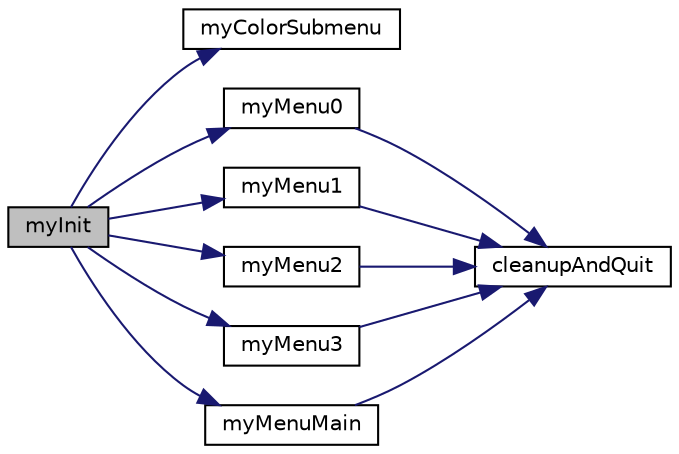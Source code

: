 digraph "myInit"
{
  edge [fontname="Helvetica",fontsize="10",labelfontname="Helvetica",labelfontsize="10"];
  node [fontname="Helvetica",fontsize="10",shape=record];
  rankdir="LR";
  Node1 [label="myInit",height=0.2,width=0.4,color="black", fillcolor="grey75", style="filled", fontcolor="black"];
  Node1 -> Node2 [color="midnightblue",fontsize="10",style="solid",fontname="Helvetica"];
  Node2 [label="myColorSubmenu",height=0.2,width=0.4,color="black", fillcolor="white", style="filled",URL="$imageDifference__main_8cpp.html#a33f0722893747f30dfcdb48716af6b62"];
  Node1 -> Node3 [color="midnightblue",fontsize="10",style="solid",fontname="Helvetica"];
  Node3 [label="myMenu0",height=0.2,width=0.4,color="black", fillcolor="white", style="filled",URL="$imageDifference__main_8cpp.html#aa3bd712996df6a5272a6392b8d54d6b2"];
  Node3 -> Node4 [color="midnightblue",fontsize="10",style="solid",fontname="Helvetica"];
  Node4 [label="cleanupAndQuit",height=0.2,width=0.4,color="black", fillcolor="white", style="filled",URL="$imageDifference__main_8cpp.html#ab5774c0c168c63ad4c75e9bf6f09e72b"];
  Node1 -> Node5 [color="midnightblue",fontsize="10",style="solid",fontname="Helvetica"];
  Node5 [label="myMenu1",height=0.2,width=0.4,color="black", fillcolor="white", style="filled",URL="$imageDifference__main_8cpp.html#ac20ee506cb0074ea48fdb732bdfdc012"];
  Node5 -> Node4 [color="midnightblue",fontsize="10",style="solid",fontname="Helvetica"];
  Node1 -> Node6 [color="midnightblue",fontsize="10",style="solid",fontname="Helvetica"];
  Node6 [label="myMenu2",height=0.2,width=0.4,color="black", fillcolor="white", style="filled",URL="$imageDifference__main_8cpp.html#aeeeb6984a32bf35a3f4c8c66dbd53572"];
  Node6 -> Node4 [color="midnightblue",fontsize="10",style="solid",fontname="Helvetica"];
  Node1 -> Node7 [color="midnightblue",fontsize="10",style="solid",fontname="Helvetica"];
  Node7 [label="myMenu3",height=0.2,width=0.4,color="black", fillcolor="white", style="filled",URL="$imageDifference__main_8cpp.html#a24ca97927325e08b8def2e0f672c6cb8"];
  Node7 -> Node4 [color="midnightblue",fontsize="10",style="solid",fontname="Helvetica"];
  Node1 -> Node8 [color="midnightblue",fontsize="10",style="solid",fontname="Helvetica"];
  Node8 [label="myMenuMain",height=0.2,width=0.4,color="black", fillcolor="white", style="filled",URL="$imageDifference__main_8cpp.html#ad44c5d08dc2726f625bb6346f05c118d"];
  Node8 -> Node4 [color="midnightblue",fontsize="10",style="solid",fontname="Helvetica"];
}
